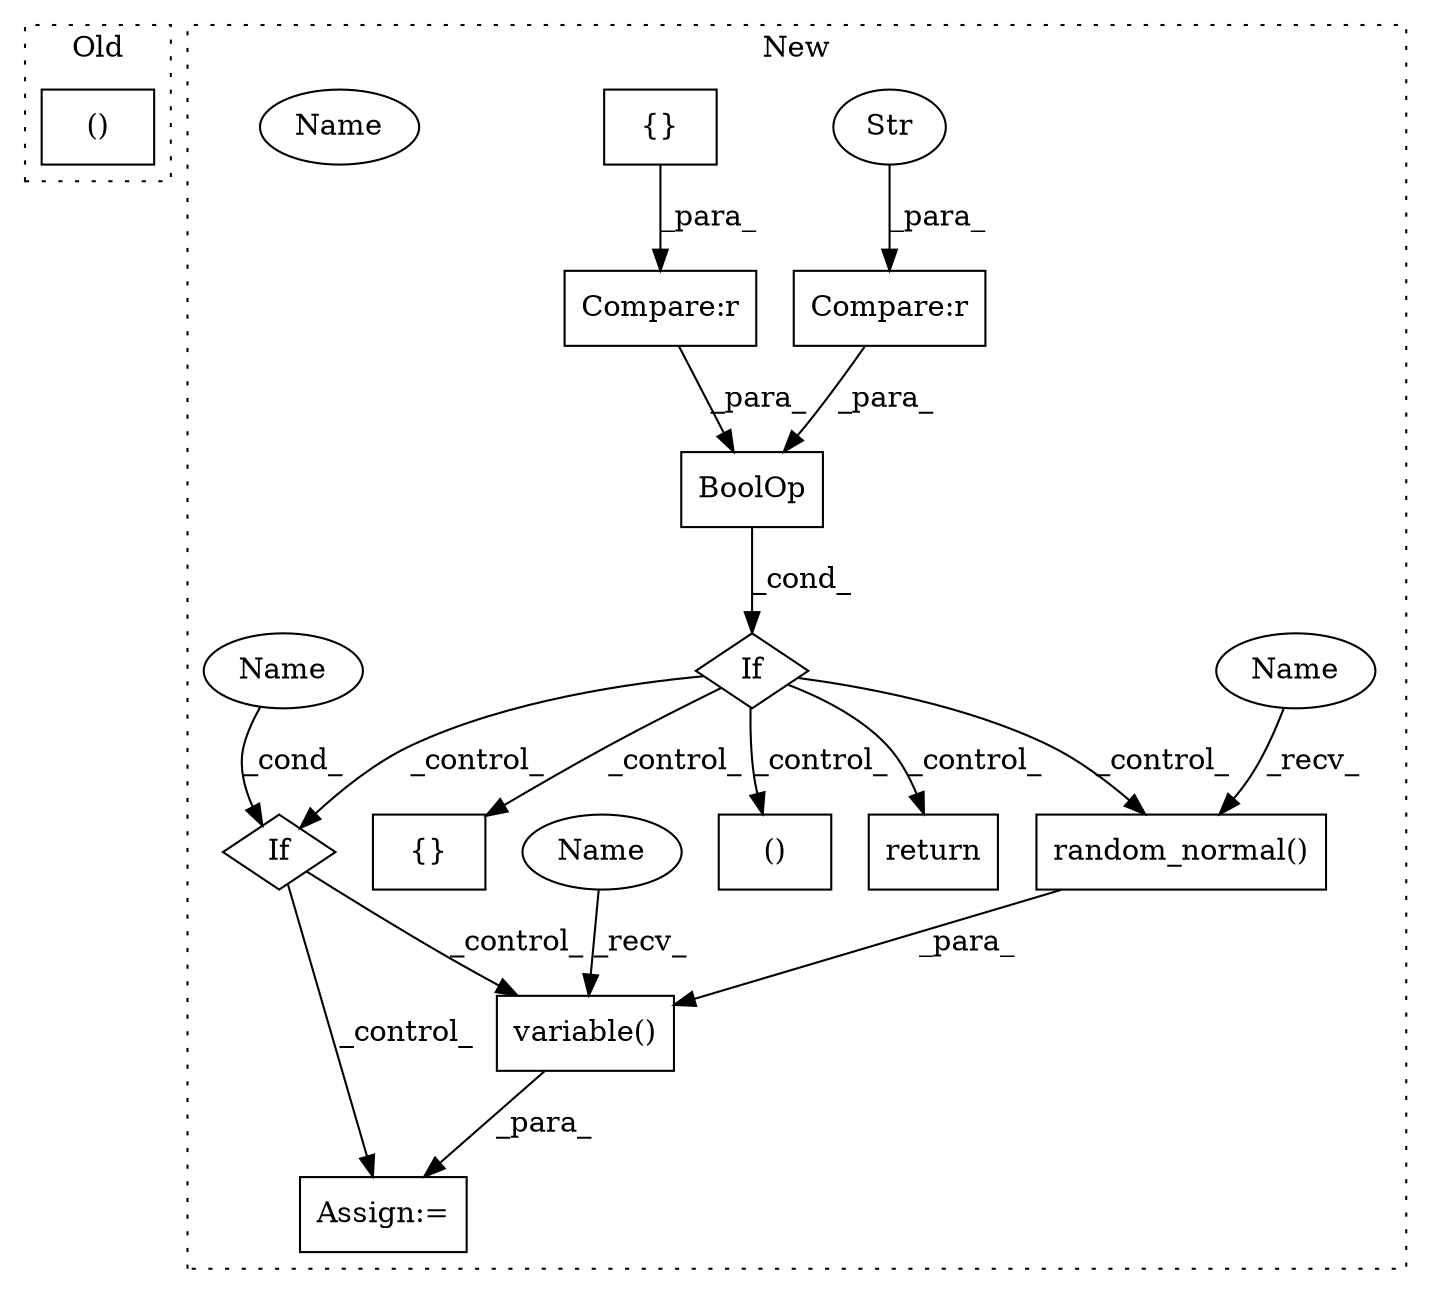 digraph G {
subgraph cluster0 {
1 [label="()" a="54" s="20465" l="40" shape="box"];
label = "Old";
style="dotted";
}
subgraph cluster1 {
2 [label="random_normal()" a="75" s="18993" l="37" shape="box"];
3 [label="If" a="96" s="18702" l="3" shape="diamond"];
4 [label="()" a="54" s="18882" l="31" shape="box"];
5 [label="If" a="96" s="19086" l="3" shape="diamond"];
6 [label="Compare:r" a="40" s="18705" l="28" shape="box"];
7 [label="Compare:r" a="40" s="18738" l="20" shape="box"];
8 [label="Str" a="66" s="18748" l="9" shape="ellipse"];
9 [label="{}" a="59" s="18713,18732" l="1,0" shape="box"];
10 [label="Assign:=" a="68" s="19111" l="3" shape="box"];
11 [label="BoolOp" a="72" s="18705" l="53" shape="box"];
12 [label="variable()" a="75" s="19114,19128" l="13,1" shape="box"];
13 [label="Name" a="87" s="19089" l="11" shape="ellipse"];
14 [label="return" a="93" s="18828" l="6" shape="box"];
15 [label="{}" a="59" s="18934,18962" l="1,0" shape="box"];
16 [label="Name" a="87" s="19089" l="11" shape="ellipse"];
17 [label="Name" a="87" s="19114" l="3" shape="ellipse"];
18 [label="Name" a="87" s="18993" l="3" shape="ellipse"];
label = "New";
style="dotted";
}
2 -> 12 [label="_para_"];
3 -> 4 [label="_control_"];
3 -> 14 [label="_control_"];
3 -> 2 [label="_control_"];
3 -> 5 [label="_control_"];
3 -> 15 [label="_control_"];
5 -> 10 [label="_control_"];
5 -> 12 [label="_control_"];
6 -> 11 [label="_para_"];
7 -> 11 [label="_para_"];
8 -> 7 [label="_para_"];
9 -> 6 [label="_para_"];
11 -> 3 [label="_cond_"];
12 -> 10 [label="_para_"];
16 -> 5 [label="_cond_"];
17 -> 12 [label="_recv_"];
18 -> 2 [label="_recv_"];
}